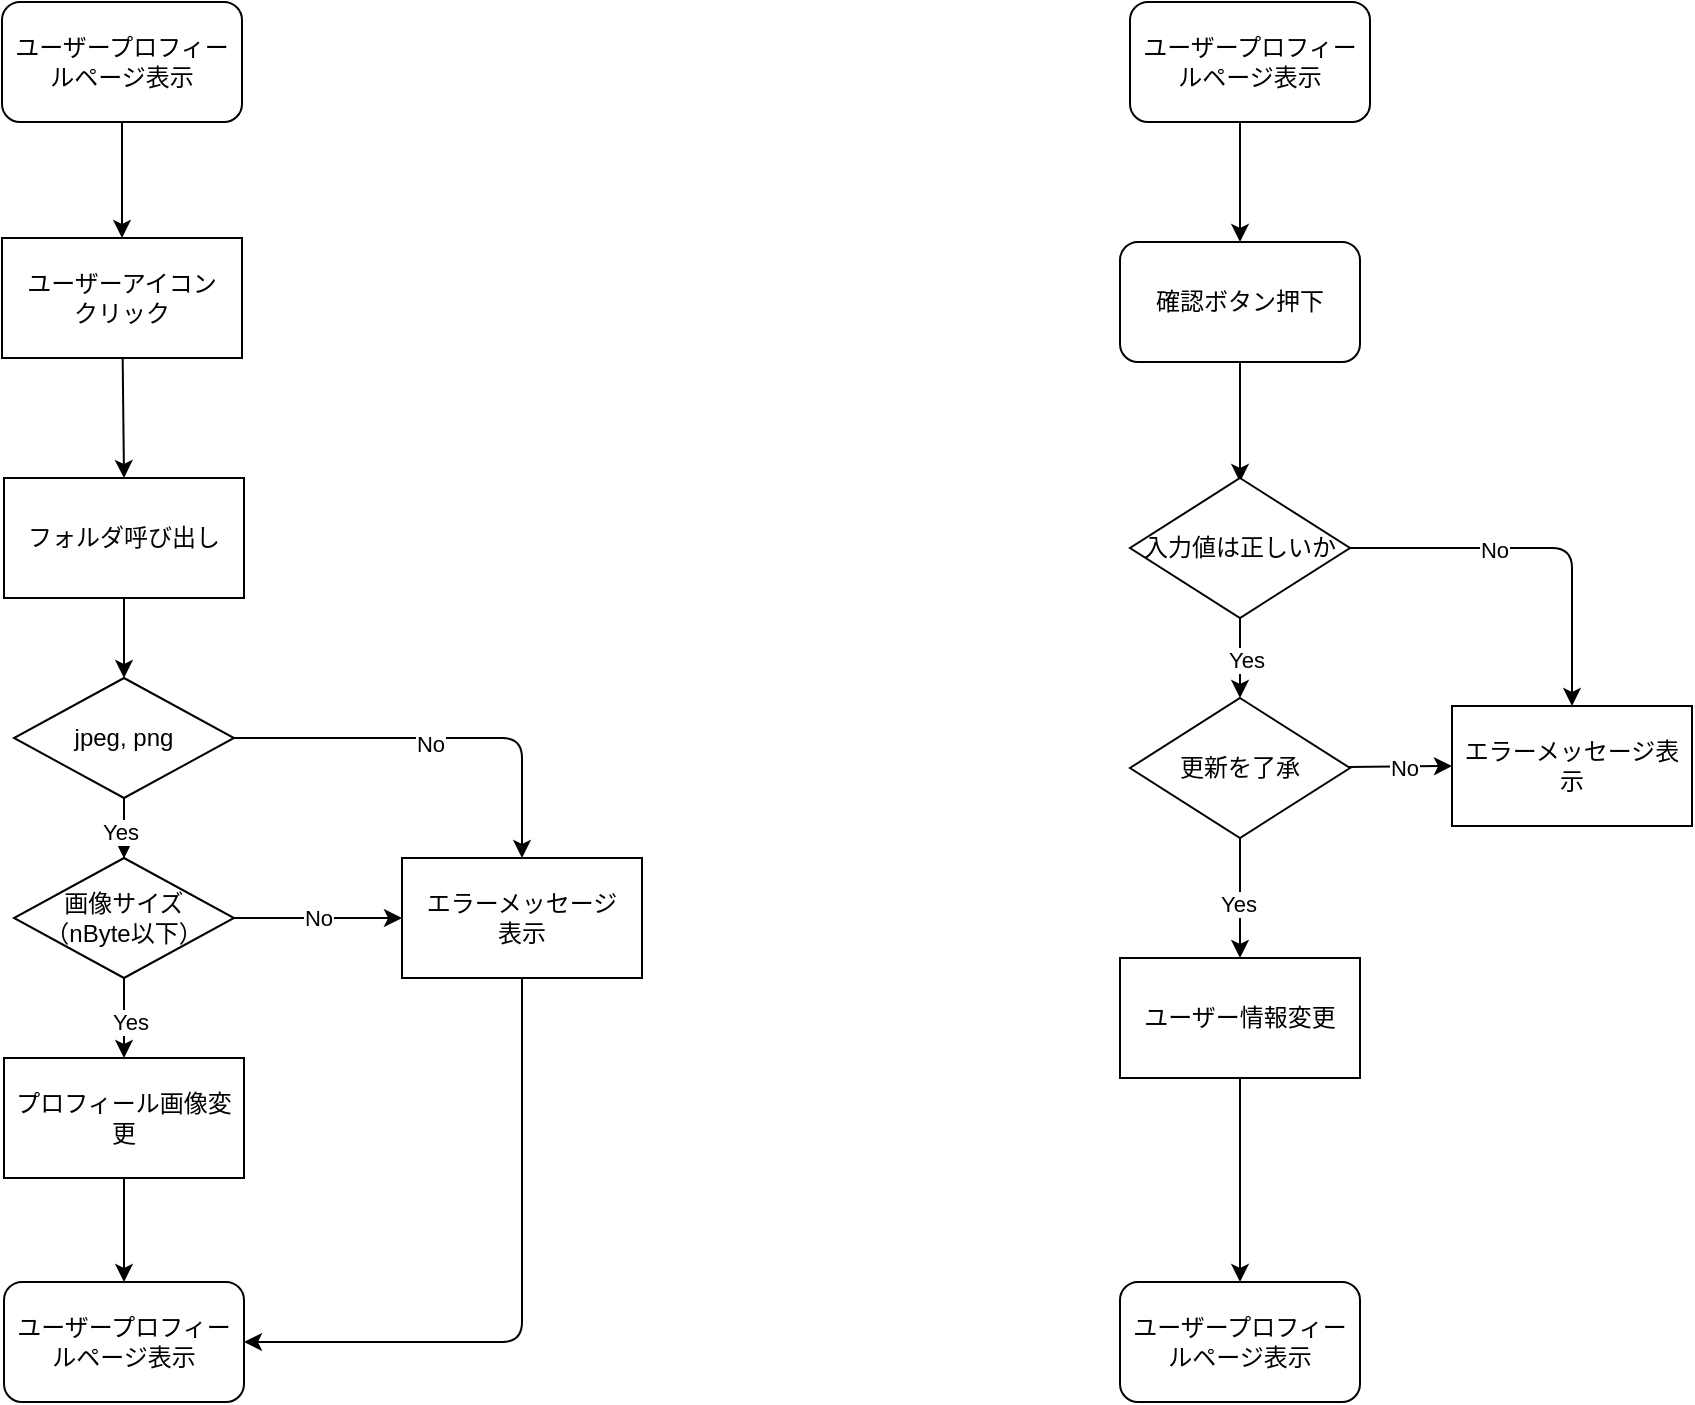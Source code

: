 <mxfile>
    <diagram id="wQver73uPII_HUEvxP58" name="ページ1">
        <mxGraphModel dx="1160" dy="836" grid="1" gridSize="10" guides="1" tooltips="1" connect="1" arrows="1" fold="1" page="1" pageScale="1" pageWidth="827" pageHeight="1169" math="0" shadow="0">
            <root>
                <mxCell id="0"/>
                <mxCell id="1" parent="0"/>
                <mxCell id="59" style="edgeStyle=none;html=1;entryX=0.5;entryY=0;entryDx=0;entryDy=0;" edge="1" parent="1" source="2" target="5">
                    <mxGeometry relative="1" as="geometry"/>
                </mxCell>
                <mxCell id="2" value="ユーザーアイコン&lt;br&gt;クリック" style="rounded=0;whiteSpace=wrap;html=1;" vertex="1" parent="1">
                    <mxGeometry x="40" y="200" width="120" height="60" as="geometry"/>
                </mxCell>
                <mxCell id="3" value="ユーザープロフィールページ表示" style="rounded=1;whiteSpace=wrap;html=1;" vertex="1" parent="1">
                    <mxGeometry x="41" y="722" width="120" height="60" as="geometry"/>
                </mxCell>
                <mxCell id="9" style="edgeStyle=none;html=1;entryX=0.5;entryY=0;entryDx=0;entryDy=0;" edge="1" parent="1" target="7">
                    <mxGeometry relative="1" as="geometry">
                        <mxPoint x="101" y="380" as="sourcePoint"/>
                    </mxGeometry>
                </mxCell>
                <mxCell id="5" value="フォルダ呼び出し" style="rounded=0;whiteSpace=wrap;html=1;" vertex="1" parent="1">
                    <mxGeometry x="41" y="320" width="120" height="60" as="geometry"/>
                </mxCell>
                <mxCell id="10" value="" style="edgeStyle=none;html=1;" edge="1" parent="1" source="7" target="8">
                    <mxGeometry relative="1" as="geometry"/>
                </mxCell>
                <mxCell id="11" style="edgeStyle=none;html=1;exitX=0.5;exitY=1;exitDx=0;exitDy=0;entryX=0.5;entryY=0;entryDx=0;entryDy=0;" edge="1" parent="1" source="7" target="8">
                    <mxGeometry relative="1" as="geometry"/>
                </mxCell>
                <mxCell id="16" value="Yes" style="edgeLabel;html=1;align=center;verticalAlign=middle;resizable=0;points=[];" vertex="1" connectable="0" parent="11">
                    <mxGeometry x="0.133" y="-2" relative="1" as="geometry">
                        <mxPoint as="offset"/>
                    </mxGeometry>
                </mxCell>
                <mxCell id="13" style="edgeStyle=none;html=1;entryX=0.5;entryY=0;entryDx=0;entryDy=0;" edge="1" parent="1" source="7" target="12">
                    <mxGeometry relative="1" as="geometry">
                        <mxPoint x="231" y="450" as="targetPoint"/>
                        <Array as="points">
                            <mxPoint x="300" y="450"/>
                        </Array>
                    </mxGeometry>
                </mxCell>
                <mxCell id="14" value="No" style="edgeLabel;html=1;align=center;verticalAlign=middle;resizable=0;points=[];" vertex="1" connectable="0" parent="13">
                    <mxGeometry x="-0.04" y="-3" relative="1" as="geometry">
                        <mxPoint as="offset"/>
                    </mxGeometry>
                </mxCell>
                <mxCell id="7" value="jpeg, png" style="rhombus;whiteSpace=wrap;html=1;" vertex="1" parent="1">
                    <mxGeometry x="46" y="420" width="110" height="60" as="geometry"/>
                </mxCell>
                <mxCell id="17" value="No" style="edgeStyle=none;html=1;entryX=0;entryY=0.5;entryDx=0;entryDy=0;" edge="1" parent="1" source="8" target="12">
                    <mxGeometry x="-0.007" relative="1" as="geometry">
                        <mxPoint x="220" y="540" as="targetPoint"/>
                        <Array as="points">
                            <mxPoint x="190" y="540"/>
                        </Array>
                        <mxPoint as="offset"/>
                    </mxGeometry>
                </mxCell>
                <mxCell id="19" style="edgeStyle=none;html=1;entryX=0.5;entryY=0;entryDx=0;entryDy=0;" edge="1" parent="1" source="8">
                    <mxGeometry relative="1" as="geometry">
                        <mxPoint x="101" y="610" as="targetPoint"/>
                    </mxGeometry>
                </mxCell>
                <mxCell id="57" value="Yes" style="edgeLabel;html=1;align=center;verticalAlign=middle;resizable=0;points=[];" vertex="1" connectable="0" parent="19">
                    <mxGeometry x="0.1" y="3" relative="1" as="geometry">
                        <mxPoint as="offset"/>
                    </mxGeometry>
                </mxCell>
                <mxCell id="8" value="画像サイズ&lt;br&gt;（nByte以下）" style="rhombus;whiteSpace=wrap;html=1;" vertex="1" parent="1">
                    <mxGeometry x="46" y="510" width="110" height="60" as="geometry"/>
                </mxCell>
                <mxCell id="56" style="edgeStyle=none;html=1;entryX=1;entryY=0.5;entryDx=0;entryDy=0;" edge="1" parent="1" source="12" target="3">
                    <mxGeometry relative="1" as="geometry">
                        <Array as="points">
                            <mxPoint x="300" y="752"/>
                        </Array>
                    </mxGeometry>
                </mxCell>
                <mxCell id="12" value="エラーメッセージ&lt;br&gt;表示" style="rounded=0;whiteSpace=wrap;html=1;" vertex="1" parent="1">
                    <mxGeometry x="240" y="510" width="120" height="60" as="geometry"/>
                </mxCell>
                <mxCell id="55" style="edgeStyle=none;html=1;entryX=0.5;entryY=0;entryDx=0;entryDy=0;" edge="1" parent="1" source="18" target="3">
                    <mxGeometry relative="1" as="geometry"/>
                </mxCell>
                <mxCell id="18" value="プロフィール画像変更" style="rounded=0;whiteSpace=wrap;html=1;" vertex="1" parent="1">
                    <mxGeometry x="41" y="610" width="120" height="60" as="geometry"/>
                </mxCell>
                <mxCell id="22" style="edgeStyle=none;html=1;entryX=0.5;entryY=0;entryDx=0;entryDy=0;" edge="1" parent="1" target="25">
                    <mxGeometry relative="1" as="geometry">
                        <mxPoint x="659.0" y="142" as="sourcePoint"/>
                    </mxGeometry>
                </mxCell>
                <mxCell id="24" style="edgeStyle=none;html=1;entryX=0.5;entryY=0;entryDx=0;entryDy=0;" edge="1" parent="1" source="25">
                    <mxGeometry relative="1" as="geometry">
                        <mxPoint x="659" y="322" as="targetPoint"/>
                    </mxGeometry>
                </mxCell>
                <mxCell id="25" value="確認ボタン押下" style="rounded=1;whiteSpace=wrap;html=1;" vertex="1" parent="1">
                    <mxGeometry x="599" y="202" width="120" height="60" as="geometry"/>
                </mxCell>
                <mxCell id="64" style="edgeStyle=none;html=1;entryX=0.5;entryY=0;entryDx=0;entryDy=0;" edge="1" parent="1" source="39" target="63">
                    <mxGeometry relative="1" as="geometry"/>
                </mxCell>
                <mxCell id="39" value="ユーザー情報変更" style="rounded=0;whiteSpace=wrap;html=1;" vertex="1" parent="1">
                    <mxGeometry x="599" y="560" width="120" height="60" as="geometry"/>
                </mxCell>
                <mxCell id="43" value="" style="edgeStyle=none;html=1;entryX=0.5;entryY=0;entryDx=0;entryDy=0;" edge="1" parent="1" source="41" target="61">
                    <mxGeometry relative="1" as="geometry">
                        <mxPoint x="755" y="360" as="targetPoint"/>
                        <Array as="points">
                            <mxPoint x="825" y="355"/>
                        </Array>
                    </mxGeometry>
                </mxCell>
                <mxCell id="45" value="No" style="edgeLabel;html=1;align=center;verticalAlign=middle;resizable=0;points=[];" vertex="1" connectable="0" parent="43">
                    <mxGeometry x="-0.238" y="-1" relative="1" as="geometry">
                        <mxPoint x="-1" as="offset"/>
                    </mxGeometry>
                </mxCell>
                <mxCell id="48" style="edgeStyle=none;html=1;entryX=0.5;entryY=0;entryDx=0;entryDy=0;" edge="1" parent="1" source="41">
                    <mxGeometry relative="1" as="geometry">
                        <mxPoint x="659" y="430" as="targetPoint"/>
                    </mxGeometry>
                </mxCell>
                <mxCell id="51" value="Yes" style="edgeLabel;html=1;align=center;verticalAlign=middle;resizable=0;points=[];" vertex="1" connectable="0" parent="48">
                    <mxGeometry x="0.041" y="3" relative="1" as="geometry">
                        <mxPoint as="offset"/>
                    </mxGeometry>
                </mxCell>
                <mxCell id="41" value="入力値は正しいか" style="rhombus;whiteSpace=wrap;html=1;" vertex="1" parent="1">
                    <mxGeometry x="604" y="320" width="110" height="70" as="geometry"/>
                </mxCell>
                <mxCell id="50" style="edgeStyle=none;html=1;entryX=0.5;entryY=0;entryDx=0;entryDy=0;" edge="1" parent="1" source="49" target="39">
                    <mxGeometry relative="1" as="geometry"/>
                </mxCell>
                <mxCell id="52" value="Yes" style="edgeLabel;html=1;align=center;verticalAlign=middle;resizable=0;points=[];" vertex="1" connectable="0" parent="50">
                    <mxGeometry x="0.076" y="-1" relative="1" as="geometry">
                        <mxPoint as="offset"/>
                    </mxGeometry>
                </mxCell>
                <mxCell id="62" style="edgeStyle=none;html=1;entryX=0;entryY=0.5;entryDx=0;entryDy=0;" edge="1" parent="1" source="49" target="61">
                    <mxGeometry relative="1" as="geometry"/>
                </mxCell>
                <mxCell id="65" value="No" style="edgeLabel;html=1;align=center;verticalAlign=middle;resizable=0;points=[];" vertex="1" connectable="0" parent="62">
                    <mxGeometry x="0.089" y="-1" relative="1" as="geometry">
                        <mxPoint as="offset"/>
                    </mxGeometry>
                </mxCell>
                <mxCell id="49" value="更新を了承" style="rhombus;whiteSpace=wrap;html=1;" vertex="1" parent="1">
                    <mxGeometry x="604" y="430" width="110" height="70" as="geometry"/>
                </mxCell>
                <mxCell id="58" style="edgeStyle=none;html=1;entryX=0.5;entryY=0;entryDx=0;entryDy=0;" edge="1" parent="1" source="54" target="2">
                    <mxGeometry relative="1" as="geometry"/>
                </mxCell>
                <mxCell id="54" value="ユーザープロフィールページ表示" style="rounded=1;whiteSpace=wrap;html=1;" vertex="1" parent="1">
                    <mxGeometry x="40" y="82" width="120" height="60" as="geometry"/>
                </mxCell>
                <mxCell id="60" value="ユーザープロフィールページ表示" style="rounded=1;whiteSpace=wrap;html=1;" vertex="1" parent="1">
                    <mxGeometry x="604" y="82" width="120" height="60" as="geometry"/>
                </mxCell>
                <mxCell id="61" value="エラーメッセージ表示" style="rounded=0;whiteSpace=wrap;html=1;" vertex="1" parent="1">
                    <mxGeometry x="765" y="434" width="120" height="60" as="geometry"/>
                </mxCell>
                <mxCell id="63" value="ユーザープロフィールページ表示" style="rounded=1;whiteSpace=wrap;html=1;" vertex="1" parent="1">
                    <mxGeometry x="599" y="722" width="120" height="60" as="geometry"/>
                </mxCell>
            </root>
        </mxGraphModel>
    </diagram>
</mxfile>